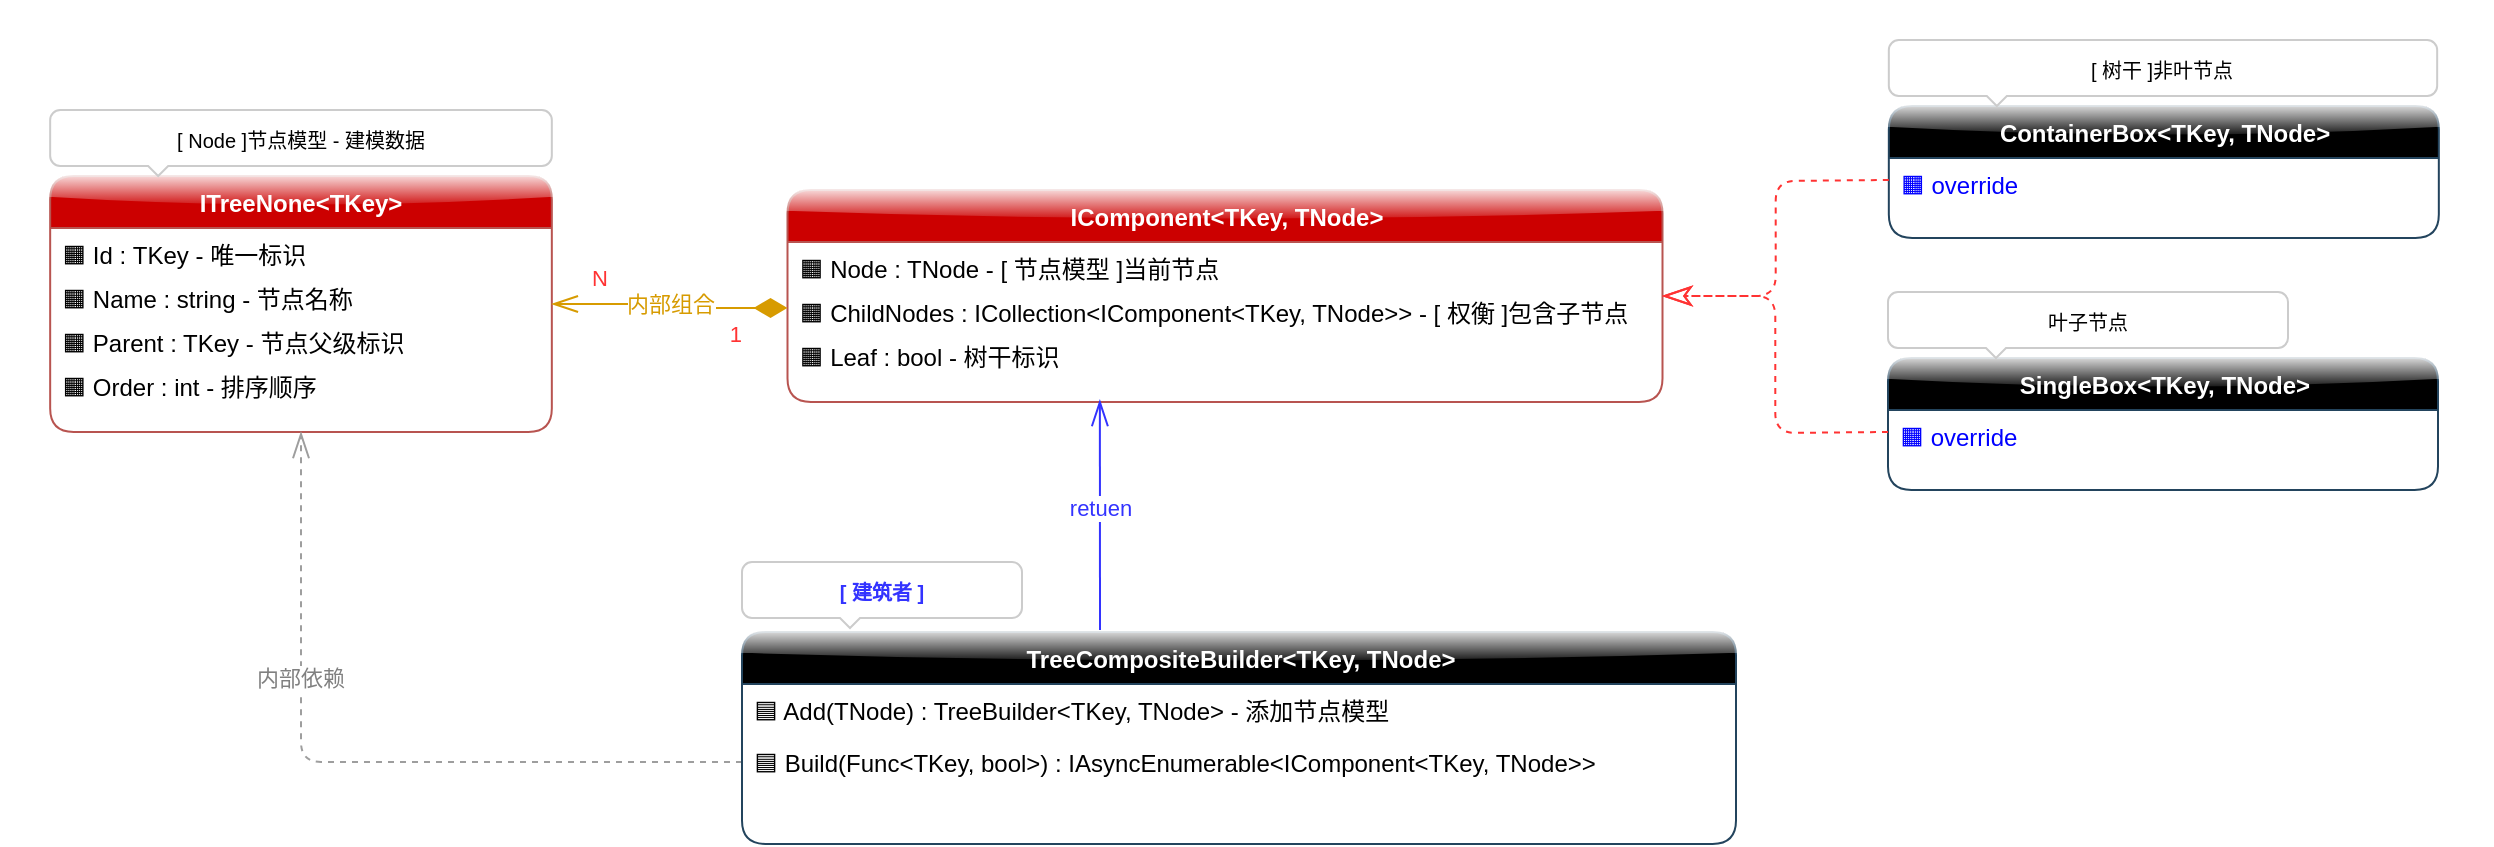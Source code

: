 <mxfile version="13.9.9" type="device"><diagram id="WK8wjQnp3NDGbewGngrM" name="第 1 页"><mxGraphModel dx="1086" dy="829" grid="1" gridSize="7" guides="1" tooltips="1" connect="1" arrows="1" fold="1" page="1" pageScale="1" pageWidth="827" pageHeight="1169" math="0" shadow="0"><root><mxCell id="0"/><mxCell id="1" parent="0"/><mxCell id="AB8-iM4Aq92EFS1SJS2R-1" value="" style="group;rounded=1;" parent="1" vertex="1" connectable="0"><mxGeometry x="70" y="119" width="301" height="181" as="geometry"/></mxCell><mxCell id="AB8-iM4Aq92EFS1SJS2R-2" value="&lt;div style=&quot;text-align: left&quot;&gt;&lt;font color=&quot;#ffffff&quot;&gt;ITreeNone&amp;lt;TKey&amp;gt;&lt;/font&gt;&lt;br&gt;&lt;/div&gt;" style="swimlane;fontStyle=1;align=center;verticalAlign=top;childLayout=stackLayout;horizontal=1;startSize=26;horizontalStack=0;resizeParent=1;resizeParentMax=0;resizeLast=0;collapsible=1;marginBottom=0;html=1;strokeColor=#b85450;fillColor=#CC0000;glass=1;rounded=1;" parent="AB8-iM4Aq92EFS1SJS2R-1" vertex="1"><mxGeometry x="25.083" y="53" width="250.833" height="128" as="geometry"><mxRectangle x="25.083" y="53" width="126" height="28" as="alternateBounds"/></mxGeometry></mxCell><mxCell id="AB8-iM4Aq92EFS1SJS2R-3" value="🟧 Id : TKey - 唯一标识" style="text;strokeColor=none;fillColor=none;align=left;verticalAlign=top;spacingLeft=4;spacingRight=4;overflow=hidden;rotatable=0;points=[[0,0.5],[1,0.5]];portConstraint=eastwest;rounded=1;" parent="AB8-iM4Aq92EFS1SJS2R-2" vertex="1"><mxGeometry y="26" width="250.833" height="22" as="geometry"/></mxCell><mxCell id="AB8-iM4Aq92EFS1SJS2R-10" value="🟧 Name : string - 节点名称" style="text;strokeColor=none;fillColor=none;align=left;verticalAlign=top;spacingLeft=4;spacingRight=4;overflow=hidden;rotatable=0;points=[[0,0.5],[1,0.5]];portConstraint=eastwest;rounded=1;" parent="AB8-iM4Aq92EFS1SJS2R-2" vertex="1"><mxGeometry y="48" width="250.833" height="22" as="geometry"/></mxCell><mxCell id="AB8-iM4Aq92EFS1SJS2R-11" value="🟧 Parent : TKey - 节点父级标识" style="text;strokeColor=none;fillColor=none;align=left;verticalAlign=top;spacingLeft=4;spacingRight=4;overflow=hidden;rotatable=0;points=[[0,0.5],[1,0.5]];portConstraint=eastwest;rounded=1;" parent="AB8-iM4Aq92EFS1SJS2R-2" vertex="1"><mxGeometry y="70" width="250.833" height="22" as="geometry"/></mxCell><mxCell id="AB8-iM4Aq92EFS1SJS2R-9" value="🟧 Order : int - 排序顺序" style="text;strokeColor=none;fillColor=none;align=left;verticalAlign=top;spacingLeft=4;spacingRight=4;overflow=hidden;rotatable=0;points=[[0,0.5],[1,0.5]];portConstraint=eastwest;rounded=1;" parent="AB8-iM4Aq92EFS1SJS2R-2" vertex="1"><mxGeometry y="92" width="250.833" height="22" as="geometry"/></mxCell><mxCell id="AB8-iM4Aq92EFS1SJS2R-12" value="" style="text;strokeColor=none;fillColor=none;align=left;verticalAlign=middle;spacingTop=-1;spacingLeft=4;spacingRight=4;rotatable=0;labelPosition=right;points=[];portConstraint=eastwest;" parent="AB8-iM4Aq92EFS1SJS2R-2" vertex="1"><mxGeometry y="114" width="250.833" height="14" as="geometry"/></mxCell><mxCell id="AB8-iM4Aq92EFS1SJS2R-6" value="[ Node ]节点模型 - 建模数据" style="html=1;shadow=0;dashed=0;shape=mxgraph.bootstrap.popover;fillColor=#ffffff;strokeColor=#CCCCCC;dx=54;dy=5;rSize=5;whiteSpace=wrap;verticalAlign=top;spacing=10;fontSize=10;spacingLeft=0;align=center;spacingTop=-5;sketch=0;rounded=1;" parent="AB8-iM4Aq92EFS1SJS2R-1" vertex="1"><mxGeometry x="25.083" y="20" width="250.833" height="33" as="geometry"/></mxCell><mxCell id="AB8-iM4Aq92EFS1SJS2R-19" value="" style="group;rounded=1;" parent="1" vertex="1" connectable="0"><mxGeometry x="420" y="126" width="525" height="159" as="geometry"/></mxCell><mxCell id="AB8-iM4Aq92EFS1SJS2R-20" value="&lt;div style=&quot;text-align: left&quot;&gt;&lt;font color=&quot;#ffffff&quot;&gt;IComponent&amp;lt;TKey, TNode&amp;gt;&lt;/font&gt;&lt;br&gt;&lt;/div&gt;" style="swimlane;fontStyle=1;align=center;verticalAlign=top;childLayout=stackLayout;horizontal=1;startSize=26;horizontalStack=0;resizeParent=1;resizeParentMax=0;resizeLast=0;collapsible=1;marginBottom=0;html=1;strokeColor=#b85450;fillColor=#CC0000;glass=1;rounded=1;" parent="AB8-iM4Aq92EFS1SJS2R-19" vertex="1"><mxGeometry x="43.75" y="53" width="437.5" height="106" as="geometry"><mxRectangle x="43.75" y="53" width="182" height="28" as="alternateBounds"/></mxGeometry></mxCell><mxCell id="AB8-iM4Aq92EFS1SJS2R-21" value="🟧 Node : TNode - [ 节点模型 ]当前节点" style="text;strokeColor=none;fillColor=none;align=left;verticalAlign=top;spacingLeft=4;spacingRight=4;overflow=hidden;rotatable=0;points=[[0,0.5],[1,0.5]];portConstraint=eastwest;rounded=1;" parent="AB8-iM4Aq92EFS1SJS2R-20" vertex="1"><mxGeometry y="26" width="437.5" height="22" as="geometry"/></mxCell><mxCell id="AB8-iM4Aq92EFS1SJS2R-25" value="🟧 ChildNodes : ICollection&lt;IComponent&lt;TKey, TNode&gt;&gt; - [ 权衡 ]包含子节点" style="text;strokeColor=none;fillColor=none;align=left;verticalAlign=top;spacingLeft=4;spacingRight=4;overflow=hidden;rotatable=0;points=[[0,0.5],[1,0.5]];portConstraint=eastwest;rounded=1;" parent="AB8-iM4Aq92EFS1SJS2R-20" vertex="1"><mxGeometry y="48" width="437.5" height="22" as="geometry"/></mxCell><mxCell id="AB8-iM4Aq92EFS1SJS2R-26" value="🟧 Leaf : bool - 树干标识" style="text;strokeColor=none;fillColor=none;align=left;verticalAlign=top;spacingLeft=4;spacingRight=4;overflow=hidden;rotatable=0;points=[[0,0.5],[1,0.5]];portConstraint=eastwest;rounded=1;" parent="AB8-iM4Aq92EFS1SJS2R-20" vertex="1"><mxGeometry y="70" width="437.5" height="22" as="geometry"/></mxCell><mxCell id="AB8-iM4Aq92EFS1SJS2R-27" value="" style="text;strokeColor=none;fillColor=none;align=left;verticalAlign=middle;spacingTop=-1;spacingLeft=4;spacingRight=4;rotatable=0;labelPosition=right;points=[];portConstraint=eastwest;" parent="AB8-iM4Aq92EFS1SJS2R-20" vertex="1"><mxGeometry y="92" width="437.5" height="14" as="geometry"/></mxCell><mxCell id="AB8-iM4Aq92EFS1SJS2R-28" value="" style="group;rounded=1;" parent="1" vertex="1" connectable="0"><mxGeometry x="987" y="84" width="329" height="155" as="geometry"/></mxCell><mxCell id="AB8-iM4Aq92EFS1SJS2R-29" value="&lt;font color=&quot;#ffffff&quot;&gt;ContainerBox&amp;lt;TKey, TNode&amp;gt;&lt;/font&gt;" style="swimlane;fontStyle=1;align=center;verticalAlign=top;childLayout=stackLayout;horizontal=1;startSize=26;horizontalStack=0;resizeParent=1;resizeParentMax=0;resizeLast=0;collapsible=1;marginBottom=0;html=1;strokeColor=#23445d;glass=1;fillColor=#000000;rounded=1;" parent="AB8-iM4Aq92EFS1SJS2R-28" vertex="1"><mxGeometry x="27.417" y="53" width="275" height="66" as="geometry"/></mxCell><mxCell id="AB8-iM4Aq92EFS1SJS2R-51" value="🟧 override" style="text;strokeColor=none;fillColor=none;align=left;verticalAlign=top;spacingLeft=4;spacingRight=4;overflow=hidden;rotatable=0;points=[[0,0.5],[1,0.5]];portConstraint=eastwest;fontColor=#0000FF;rounded=1;" parent="AB8-iM4Aq92EFS1SJS2R-29" vertex="1"><mxGeometry y="26" width="275" height="26" as="geometry"/></mxCell><mxCell id="AB8-iM4Aq92EFS1SJS2R-53" value="" style="text;strokeColor=none;fillColor=none;align=left;verticalAlign=middle;spacingTop=-1;spacingLeft=4;spacingRight=4;rotatable=0;labelPosition=right;points=[];portConstraint=eastwest;" parent="AB8-iM4Aq92EFS1SJS2R-29" vertex="1"><mxGeometry y="52" width="275" height="14" as="geometry"/></mxCell><mxCell id="AB8-iM4Aq92EFS1SJS2R-33" value="[ 树干 ]非叶节点" style="html=1;shadow=0;dashed=0;shape=mxgraph.bootstrap.popover;fillColor=#ffffff;strokeColor=#CCCCCC;dx=54;dy=5;rSize=5;whiteSpace=wrap;verticalAlign=top;spacing=10;fontSize=10;spacingLeft=0;align=center;spacingTop=-5;sketch=0;rounded=1;" parent="AB8-iM4Aq92EFS1SJS2R-28" vertex="1"><mxGeometry x="27.417" y="20" width="274.167" height="33" as="geometry"/></mxCell><mxCell id="AB8-iM4Aq92EFS1SJS2R-34" value="" style="group;rounded=1;" parent="1" vertex="1" connectable="0"><mxGeometry x="994" y="210" width="240" height="155" as="geometry"/></mxCell><mxCell id="AB8-iM4Aq92EFS1SJS2R-35" value="&lt;font color=&quot;#ffffff&quot;&gt;SingleBox&amp;lt;TKey, TNode&amp;gt;&lt;/font&gt;" style="swimlane;fontStyle=1;align=center;verticalAlign=top;childLayout=stackLayout;horizontal=1;startSize=26;horizontalStack=0;resizeParent=1;resizeParentMax=0;resizeLast=0;collapsible=1;marginBottom=0;html=1;strokeColor=#23445d;glass=1;fillColor=#000000;rounded=1;" parent="AB8-iM4Aq92EFS1SJS2R-34" vertex="1"><mxGeometry x="20" y="53" width="275" height="66" as="geometry"/></mxCell><mxCell id="AB8-iM4Aq92EFS1SJS2R-52" value="🟧 override" style="text;strokeColor=none;fillColor=none;align=left;verticalAlign=top;spacingLeft=4;spacingRight=4;overflow=hidden;rotatable=0;points=[[0,0.5],[1,0.5]];portConstraint=eastwest;fontColor=#0000FF;rounded=1;" parent="AB8-iM4Aq92EFS1SJS2R-35" vertex="1"><mxGeometry y="26" width="275" height="26" as="geometry"/></mxCell><mxCell id="AB8-iM4Aq92EFS1SJS2R-54" value="" style="text;strokeColor=none;fillColor=none;align=left;verticalAlign=middle;spacingTop=-1;spacingLeft=4;spacingRight=4;rotatable=0;labelPosition=right;points=[];portConstraint=eastwest;" parent="AB8-iM4Aq92EFS1SJS2R-35" vertex="1"><mxGeometry y="52" width="275" height="14" as="geometry"/></mxCell><mxCell id="AB8-iM4Aq92EFS1SJS2R-39" value="叶子节点" style="html=1;shadow=0;dashed=0;shape=mxgraph.bootstrap.popover;fillColor=#ffffff;strokeColor=#CCCCCC;dx=54;dy=5;rSize=5;whiteSpace=wrap;verticalAlign=top;spacing=10;fontSize=10;spacingLeft=0;align=center;spacingTop=-5;sketch=0;rounded=1;" parent="AB8-iM4Aq92EFS1SJS2R-34" vertex="1"><mxGeometry x="20" y="20" width="200" height="33" as="geometry"/></mxCell><mxCell id="AB8-iM4Aq92EFS1SJS2R-40" value="" style="endArrow=classicThin;dashed=1;endFill=0;endSize=12;html=1;startSize=6;strokeColor=#FF3333;exitX=0;exitY=0.5;exitDx=0;exitDy=0;entryX=1;entryY=0.5;entryDx=0;entryDy=0;edgeStyle=orthogonalEdgeStyle;" parent="1" target="AB8-iM4Aq92EFS1SJS2R-20" edge="1"><mxGeometry width="160" relative="1" as="geometry"><mxPoint x="1014" y="300" as="sourcePoint"/><mxPoint x="959" y="158" as="targetPoint"/></mxGeometry></mxCell><mxCell id="AB8-iM4Aq92EFS1SJS2R-41" value="" style="endArrow=classicThin;dashed=1;endFill=0;endSize=12;html=1;startSize=6;strokeColor=#FF3333;exitX=0;exitY=0.5;exitDx=0;exitDy=0;edgeStyle=orthogonalEdgeStyle;entryX=1;entryY=0.5;entryDx=0;entryDy=0;" parent="1" target="AB8-iM4Aq92EFS1SJS2R-20" edge="1"><mxGeometry width="160" relative="1" as="geometry"><mxPoint x="1014.417" y="174" as="sourcePoint"/><mxPoint x="658" y="315" as="targetPoint"/></mxGeometry></mxCell><mxCell id="AB8-iM4Aq92EFS1SJS2R-42" value="&lt;font color=&quot;#d79b00&quot;&gt;内部组合&lt;/font&gt;" style="endArrow=openThin;html=1;endSize=11;startArrow=diamondThin;startSize=14;startFill=1;edgeStyle=orthogonalEdgeStyle;fontColor=#000000;fillColor=#ffcd28;gradientColor=#ffa500;strokeColor=#D79B00;endFill=0;exitX=0;exitY=0.5;exitDx=0;exitDy=0;entryX=1;entryY=0.5;entryDx=0;entryDy=0;" parent="1" source="AB8-iM4Aq92EFS1SJS2R-25" target="AB8-iM4Aq92EFS1SJS2R-2" edge="1"><mxGeometry x="0.016" relative="1" as="geometry"><mxPoint x="371" y="192" as="sourcePoint"/><mxPoint x="371" y="42" as="targetPoint"/><mxPoint as="offset"/></mxGeometry></mxCell><mxCell id="AB8-iM4Aq92EFS1SJS2R-43" value="N" style="edgeLabel;resizable=0;html=1;align=left;verticalAlign=top;fontColor=#FF3333;rounded=1;" parent="AB8-iM4Aq92EFS1SJS2R-42" connectable="0" vertex="1"><mxGeometry x="-1" relative="1" as="geometry"><mxPoint x="-99.75" y="-28" as="offset"/></mxGeometry></mxCell><mxCell id="AB8-iM4Aq92EFS1SJS2R-44" value="1" style="edgeLabel;resizable=0;html=1;align=right;verticalAlign=top;fontColor=#FF3333;rounded=1;" parent="AB8-iM4Aq92EFS1SJS2R-42" connectable="0" vertex="1"><mxGeometry x="1" relative="1" as="geometry"><mxPoint x="95.25" y="2" as="offset"/></mxGeometry></mxCell><mxCell id="AB8-iM4Aq92EFS1SJS2R-57" value="&lt;font color=&quot;#3333ff&quot;&gt;retuen&lt;/font&gt;" style="endArrow=openThin;endSize=11;html=1;fontColor=#000000;endFill=0;fillColor=#0050ef;strokeColor=#3333FF;entryX=0.357;entryY=0.929;entryDx=0;entryDy=0;entryPerimeter=0;" parent="1" target="AB8-iM4Aq92EFS1SJS2R-27" edge="1"><mxGeometry x="0.067" width="160" relative="1" as="geometry"><mxPoint x="620" y="399" as="sourcePoint"/><mxPoint x="665" y="301" as="targetPoint"/><mxPoint as="offset"/><Array as="points"/></mxGeometry></mxCell><mxCell id="AB8-iM4Aq92EFS1SJS2R-59" value="&lt;font color=&quot;#808080&quot;&gt;内部依赖&lt;/font&gt;" style="endArrow=openThin;endSize=11;dashed=1;html=1;fontColor=#000000;endFill=0;fillColor=#bac8d3;strokeColor=#9E9E9E;exitX=0;exitY=0.5;exitDx=0;exitDy=0;entryX=0.5;entryY=1;entryDx=0;entryDy=0;edgeStyle=orthogonalEdgeStyle;" parent="1" source="AB8-iM4Aq92EFS1SJS2R-55" target="AB8-iM4Aq92EFS1SJS2R-2" edge="1"><mxGeometry x="0.361" width="160" relative="1" as="geometry"><mxPoint x="595" y="192" as="sourcePoint"/><mxPoint x="189" y="364" as="targetPoint"/><mxPoint as="offset"/></mxGeometry></mxCell><mxCell id="8PJKUDIx_AWw1_bnk4pQ-1" value="&lt;span style=&quot;color: rgb(255 , 255 , 255) ; text-align: left&quot;&gt;TreeCompositeBuilder&amp;lt;TKey, TNode&amp;gt;&lt;/span&gt;" style="swimlane;fontStyle=1;align=center;verticalAlign=top;childLayout=stackLayout;horizontal=1;startSize=26;horizontalStack=0;resizeParent=1;resizeParentMax=0;resizeLast=0;collapsible=1;marginBottom=0;html=1;strokeColor=#23445d;glass=1;fillColor=#000000;rounded=1;" vertex="1" parent="1"><mxGeometry x="441" y="400" width="497" height="106" as="geometry"/></mxCell><mxCell id="AB8-iM4Aq92EFS1SJS2R-49" value="🟦 Add(TNode) : TreeBuilder&lt;TKey, TNode&gt; - 添加节点模型" style="text;strokeColor=none;fillColor=none;align=left;verticalAlign=top;spacingLeft=4;spacingRight=4;overflow=hidden;rotatable=0;points=[[0,0.5],[1,0.5]];portConstraint=eastwest;rounded=1;" parent="8PJKUDIx_AWw1_bnk4pQ-1" vertex="1"><mxGeometry y="26" width="497" height="26" as="geometry"/></mxCell><mxCell id="AB8-iM4Aq92EFS1SJS2R-55" value="🟦 Build(Func&lt;TKey, bool&gt;) : IAsyncEnumerable&lt;IComponent&lt;TKey, TNode&gt;&gt; " style="text;strokeColor=none;fillColor=none;align=left;verticalAlign=top;spacingLeft=4;spacingRight=4;overflow=hidden;rotatable=0;points=[[0,0.5],[1,0.5]];portConstraint=eastwest;rounded=1;" parent="8PJKUDIx_AWw1_bnk4pQ-1" vertex="1"><mxGeometry y="52" width="497" height="26" as="geometry"/></mxCell><mxCell id="8PJKUDIx_AWw1_bnk4pQ-8" value="" style="text;strokeColor=none;fillColor=none;align=left;verticalAlign=middle;spacingTop=-1;spacingLeft=4;spacingRight=4;rotatable=0;labelPosition=right;points=[];portConstraint=eastwest;" vertex="1" parent="8PJKUDIx_AWw1_bnk4pQ-1"><mxGeometry y="78" width="497" height="14" as="geometry"/></mxCell><mxCell id="8PJKUDIx_AWw1_bnk4pQ-3" value="" style="text;strokeColor=none;fillColor=none;align=left;verticalAlign=middle;spacingTop=-1;spacingLeft=4;spacingRight=4;rotatable=0;labelPosition=right;points=[];portConstraint=eastwest;" vertex="1" parent="8PJKUDIx_AWw1_bnk4pQ-1"><mxGeometry y="92" width="497" height="14" as="geometry"/></mxCell><mxCell id="8PJKUDIx_AWw1_bnk4pQ-9" value="&lt;font color=&quot;#3333ff&quot;&gt;&lt;b&gt;[ 建筑者 ]&lt;/b&gt;&lt;/font&gt;" style="html=1;shadow=0;dashed=0;shape=mxgraph.bootstrap.popover;fillColor=#ffffff;strokeColor=#CCCCCC;dx=54;dy=5;rSize=5;whiteSpace=wrap;verticalAlign=top;spacing=10;fontSize=10;spacingLeft=0;align=center;spacingTop=-5;sketch=0;rounded=1;" vertex="1" parent="1"><mxGeometry x="441" y="365" width="140" height="33" as="geometry"/></mxCell></root></mxGraphModel></diagram></mxfile>